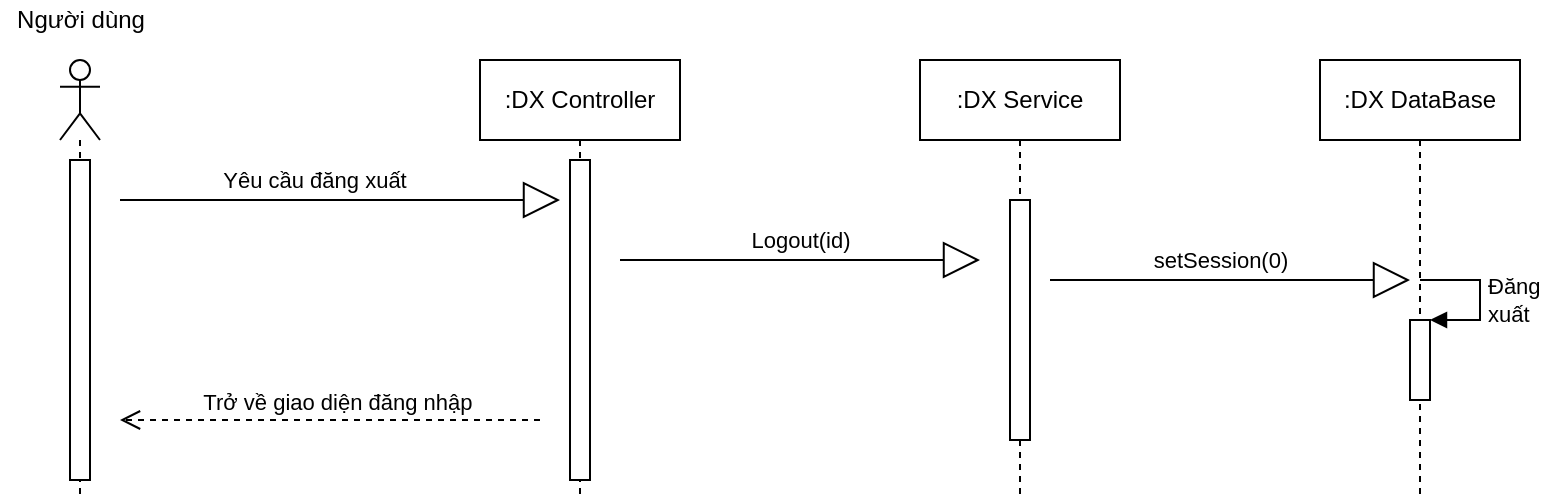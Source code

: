 <mxfile version="15.9.4" type="github"><diagram id="GhecuStuP_ve887YyBlI" name="Page-1"><mxGraphModel dx="1065" dy="456" grid="1" gridSize="10" guides="1" tooltips="1" connect="1" arrows="1" fold="1" page="1" pageScale="1" pageWidth="827" pageHeight="1169" math="0" shadow="0"><root><mxCell id="0"/><mxCell id="1" parent="0"/><mxCell id="T9ga1v2wnevFFHqzPRlr-1" value="" style="shape=umlLifeline;participant=umlActor;perimeter=lifelinePerimeter;whiteSpace=wrap;html=1;container=1;collapsible=0;recursiveResize=0;verticalAlign=top;spacingTop=36;outlineConnect=0;" vertex="1" parent="1"><mxGeometry x="40" y="170" width="20" height="220" as="geometry"/></mxCell><mxCell id="T9ga1v2wnevFFHqzPRlr-2" value="" style="html=1;points=[];perimeter=orthogonalPerimeter;" vertex="1" parent="T9ga1v2wnevFFHqzPRlr-1"><mxGeometry x="5" y="50" width="10" height="160" as="geometry"/></mxCell><mxCell id="T9ga1v2wnevFFHqzPRlr-3" value=":DX Controller" style="shape=umlLifeline;perimeter=lifelinePerimeter;whiteSpace=wrap;html=1;container=1;collapsible=0;recursiveResize=0;outlineConnect=0;" vertex="1" parent="1"><mxGeometry x="250" y="170" width="100" height="220" as="geometry"/></mxCell><mxCell id="T9ga1v2wnevFFHqzPRlr-4" value="Yêu cầu đăng xuất" style="endArrow=block;endSize=16;endFill=0;html=1;rounded=0;edgeStyle=orthogonalEdgeStyle;" edge="1" parent="T9ga1v2wnevFFHqzPRlr-3"><mxGeometry x="-0.125" y="10" width="160" relative="1" as="geometry"><mxPoint x="-180" y="70" as="sourcePoint"/><mxPoint x="40" y="70" as="targetPoint"/><mxPoint as="offset"/></mxGeometry></mxCell><mxCell id="T9ga1v2wnevFFHqzPRlr-5" value="" style="html=1;points=[];perimeter=orthogonalPerimeter;" vertex="1" parent="T9ga1v2wnevFFHqzPRlr-3"><mxGeometry x="45" y="50" width="10" height="160" as="geometry"/></mxCell><mxCell id="T9ga1v2wnevFFHqzPRlr-6" value=":DX Service" style="shape=umlLifeline;perimeter=lifelinePerimeter;whiteSpace=wrap;html=1;container=1;collapsible=0;recursiveResize=0;outlineConnect=0;" vertex="1" parent="1"><mxGeometry x="470" y="170" width="100" height="220" as="geometry"/></mxCell><mxCell id="T9ga1v2wnevFFHqzPRlr-7" value="" style="html=1;points=[];perimeter=orthogonalPerimeter;" vertex="1" parent="T9ga1v2wnevFFHqzPRlr-6"><mxGeometry x="45" y="70" width="10" height="120" as="geometry"/></mxCell><mxCell id="T9ga1v2wnevFFHqzPRlr-8" value=":DX DataBase" style="shape=umlLifeline;perimeter=lifelinePerimeter;whiteSpace=wrap;html=1;container=1;collapsible=0;recursiveResize=0;outlineConnect=0;" vertex="1" parent="1"><mxGeometry x="670" y="170" width="100" height="220" as="geometry"/></mxCell><mxCell id="T9ga1v2wnevFFHqzPRlr-9" value="" style="html=1;points=[];perimeter=orthogonalPerimeter;" vertex="1" parent="T9ga1v2wnevFFHqzPRlr-8"><mxGeometry x="45" y="130" width="10" height="40" as="geometry"/></mxCell><mxCell id="T9ga1v2wnevFFHqzPRlr-10" value="Đăng&amp;nbsp;&lt;br&gt;xuất" style="edgeStyle=orthogonalEdgeStyle;html=1;align=left;spacingLeft=2;endArrow=block;rounded=0;entryX=1;entryY=0;" edge="1" parent="T9ga1v2wnevFFHqzPRlr-8" target="T9ga1v2wnevFFHqzPRlr-9"><mxGeometry x="0.066" relative="1" as="geometry"><mxPoint x="50" y="110" as="sourcePoint"/><Array as="points"><mxPoint x="80" y="110"/></Array><mxPoint as="offset"/></mxGeometry></mxCell><mxCell id="T9ga1v2wnevFFHqzPRlr-11" value="setSession(0)" style="endArrow=block;endSize=16;endFill=0;html=1;rounded=0;edgeStyle=orthogonalEdgeStyle;" edge="1" parent="T9ga1v2wnevFFHqzPRlr-8"><mxGeometry x="-0.056" y="10" width="160" relative="1" as="geometry"><mxPoint x="-135" y="110.0" as="sourcePoint"/><mxPoint x="45" y="110.0" as="targetPoint"/><mxPoint as="offset"/></mxGeometry></mxCell><mxCell id="T9ga1v2wnevFFHqzPRlr-12" value="Logout(id)" style="endArrow=block;endSize=16;endFill=0;html=1;rounded=0;edgeStyle=orthogonalEdgeStyle;" edge="1" parent="1"><mxGeometry y="10" width="160" relative="1" as="geometry"><mxPoint x="320" y="270.0" as="sourcePoint"/><mxPoint x="500" y="270.0" as="targetPoint"/><mxPoint as="offset"/></mxGeometry></mxCell><mxCell id="T9ga1v2wnevFFHqzPRlr-13" value="Trở về giao diện đăng nhập&amp;nbsp;" style="html=1;verticalAlign=bottom;endArrow=open;dashed=1;endSize=8;rounded=0;edgeStyle=orthogonalEdgeStyle;" edge="1" parent="1"><mxGeometry x="-0.048" relative="1" as="geometry"><mxPoint x="280" y="350" as="sourcePoint"/><mxPoint x="70" y="350" as="targetPoint"/><mxPoint as="offset"/></mxGeometry></mxCell><mxCell id="T9ga1v2wnevFFHqzPRlr-14" value="Người dùng" style="text;html=1;align=center;verticalAlign=middle;resizable=0;points=[];autosize=1;strokeColor=none;fillColor=none;" vertex="1" parent="1"><mxGeometry x="10" y="140" width="80" height="20" as="geometry"/></mxCell></root></mxGraphModel></diagram></mxfile>